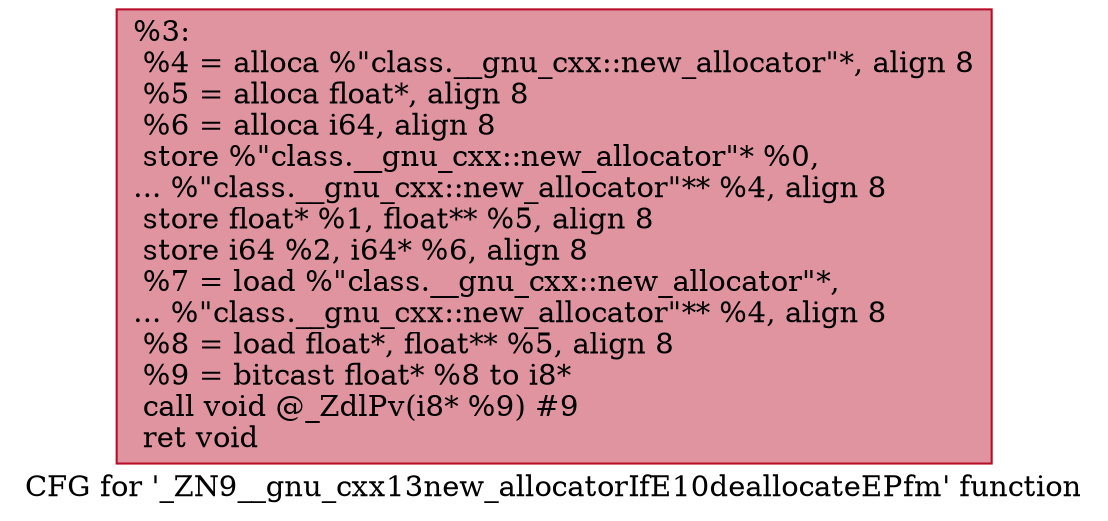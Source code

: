 digraph "CFG for '_ZN9__gnu_cxx13new_allocatorIfE10deallocateEPfm' function" {
	label="CFG for '_ZN9__gnu_cxx13new_allocatorIfE10deallocateEPfm' function";

	Node0x563959918210 [shape=record,color="#b70d28ff", style=filled, fillcolor="#b70d2870",label="{%3:\l  %4 = alloca %\"class.__gnu_cxx::new_allocator\"*, align 8\l  %5 = alloca float*, align 8\l  %6 = alloca i64, align 8\l  store %\"class.__gnu_cxx::new_allocator\"* %0,\l... %\"class.__gnu_cxx::new_allocator\"** %4, align 8\l  store float* %1, float** %5, align 8\l  store i64 %2, i64* %6, align 8\l  %7 = load %\"class.__gnu_cxx::new_allocator\"*,\l... %\"class.__gnu_cxx::new_allocator\"** %4, align 8\l  %8 = load float*, float** %5, align 8\l  %9 = bitcast float* %8 to i8*\l  call void @_ZdlPv(i8* %9) #9\l  ret void\l}"];
}
